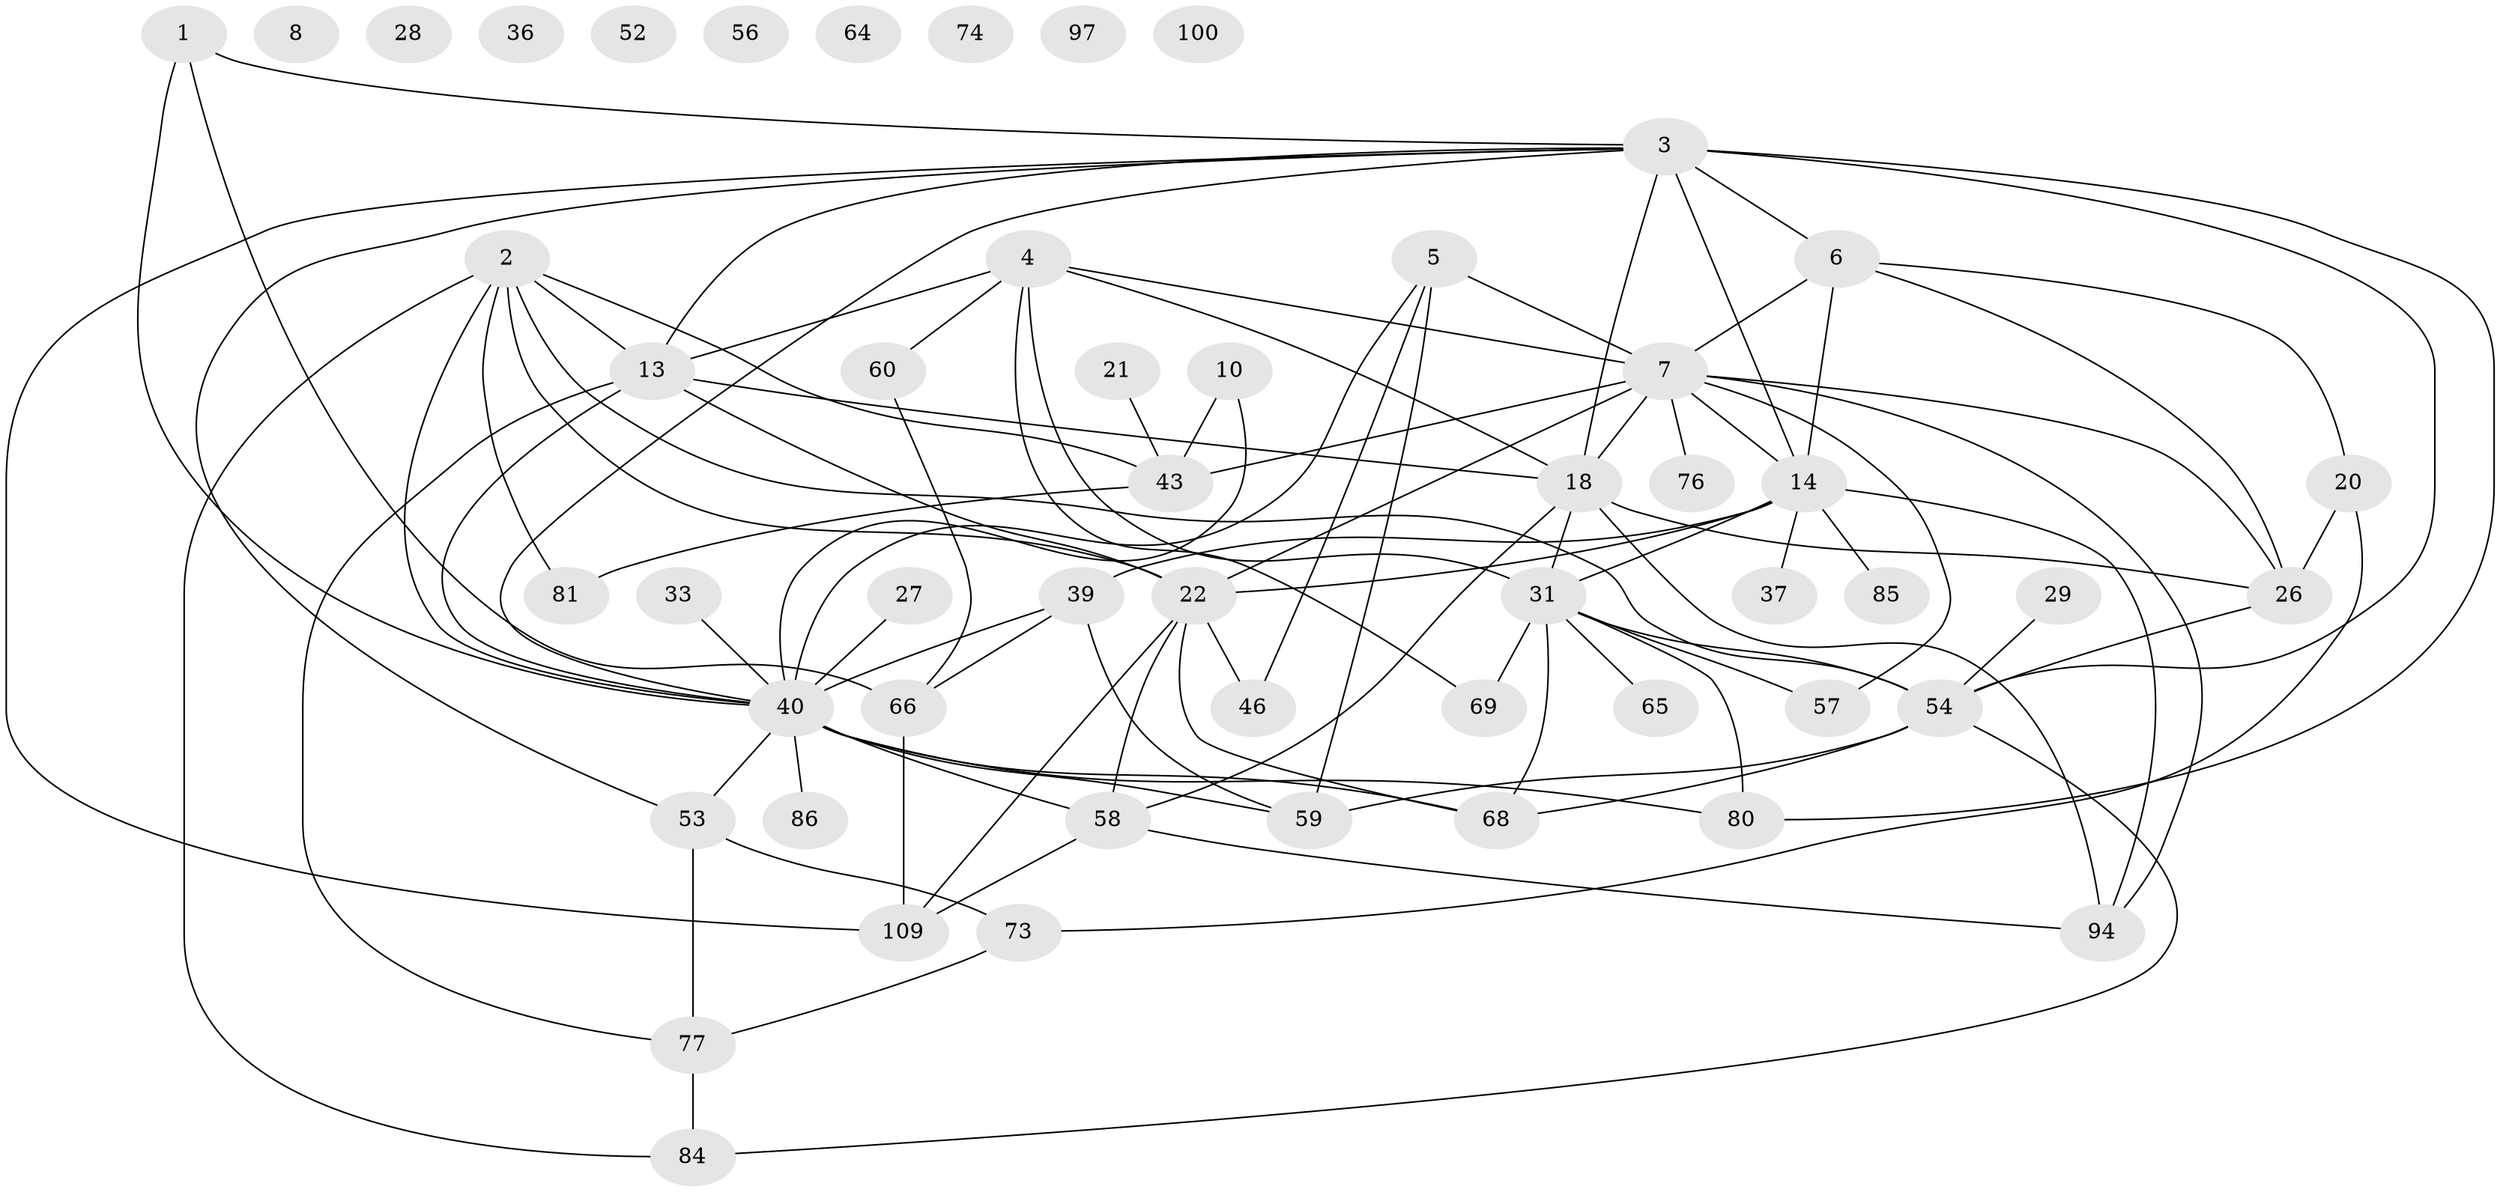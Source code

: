 // original degree distribution, {2: 0.18487394957983194, 4: 0.19327731092436976, 6: 0.03361344537815126, 3: 0.23529411764705882, 1: 0.17647058823529413, 5: 0.10084033613445378, 0: 0.06722689075630252, 7: 0.008403361344537815}
// Generated by graph-tools (version 1.1) at 2025/16/03/04/25 18:16:30]
// undirected, 53 vertices, 95 edges
graph export_dot {
graph [start="1"]
  node [color=gray90,style=filled];
  1 [super="+119"];
  2 [super="+41"];
  3 [super="+62+16+44"];
  4 [super="+24+35"];
  5 [super="+11"];
  6 [super="+72"];
  7 [super="+12+9+17"];
  8 [super="+83"];
  10 [super="+96"];
  13 [super="+91+49"];
  14 [super="+15+25+50+92"];
  18 [super="+61+51+67"];
  20;
  21;
  22 [super="+45+23"];
  26 [super="+93"];
  27;
  28;
  29 [super="+30"];
  31 [super="+42"];
  33 [super="+107+38"];
  36;
  37;
  39;
  40 [super="+114+70+55"];
  43 [super="+47+79"];
  46;
  52;
  53 [super="+63+90"];
  54 [super="+78"];
  56;
  57;
  58 [super="+104"];
  59 [super="+71"];
  60;
  64;
  65;
  66 [super="+115"];
  68;
  69;
  73 [super="+112"];
  74;
  76;
  77 [super="+102"];
  80 [super="+87"];
  81 [super="+82"];
  84 [super="+101"];
  85;
  86;
  94;
  97;
  100;
  109 [super="+110"];
  1 -- 66;
  1 -- 3;
  1 -- 40;
  2 -- 22;
  2 -- 40;
  2 -- 43;
  2 -- 81;
  2 -- 13;
  2 -- 84;
  2 -- 54;
  3 -- 40;
  3 -- 80;
  3 -- 109;
  3 -- 13;
  3 -- 14 [weight=2];
  3 -- 18;
  3 -- 6;
  3 -- 54 [weight=2];
  3 -- 53;
  4 -- 18;
  4 -- 69;
  4 -- 7;
  4 -- 60;
  4 -- 13;
  4 -- 31 [weight=2];
  5 -- 46;
  5 -- 7;
  5 -- 40;
  5 -- 59;
  6 -- 7;
  6 -- 20;
  6 -- 14 [weight=2];
  6 -- 26;
  7 -- 14;
  7 -- 94;
  7 -- 43;
  7 -- 18;
  7 -- 22;
  7 -- 57;
  7 -- 26;
  7 -- 76;
  10 -- 43;
  10 -- 40;
  13 -- 77;
  13 -- 18;
  13 -- 40;
  13 -- 22;
  14 -- 85;
  14 -- 37;
  14 -- 31;
  14 -- 39;
  14 -- 94;
  14 -- 22;
  18 -- 26;
  18 -- 94;
  18 -- 58;
  18 -- 31;
  20 -- 73;
  20 -- 26;
  21 -- 43;
  22 -- 58;
  22 -- 68;
  22 -- 109;
  22 -- 46;
  26 -- 54;
  27 -- 40;
  29 -- 54;
  31 -- 65;
  31 -- 68;
  31 -- 69;
  31 -- 57;
  31 -- 54;
  31 -- 80;
  33 -- 40;
  39 -- 66;
  39 -- 40;
  39 -- 59;
  40 -- 68;
  40 -- 58;
  40 -- 59;
  40 -- 86;
  40 -- 80;
  40 -- 53;
  43 -- 81;
  53 -- 73;
  53 -- 77;
  54 -- 68;
  54 -- 84;
  54 -- 59;
  58 -- 109;
  58 -- 94;
  60 -- 66;
  66 -- 109;
  73 -- 77;
  77 -- 84;
}
